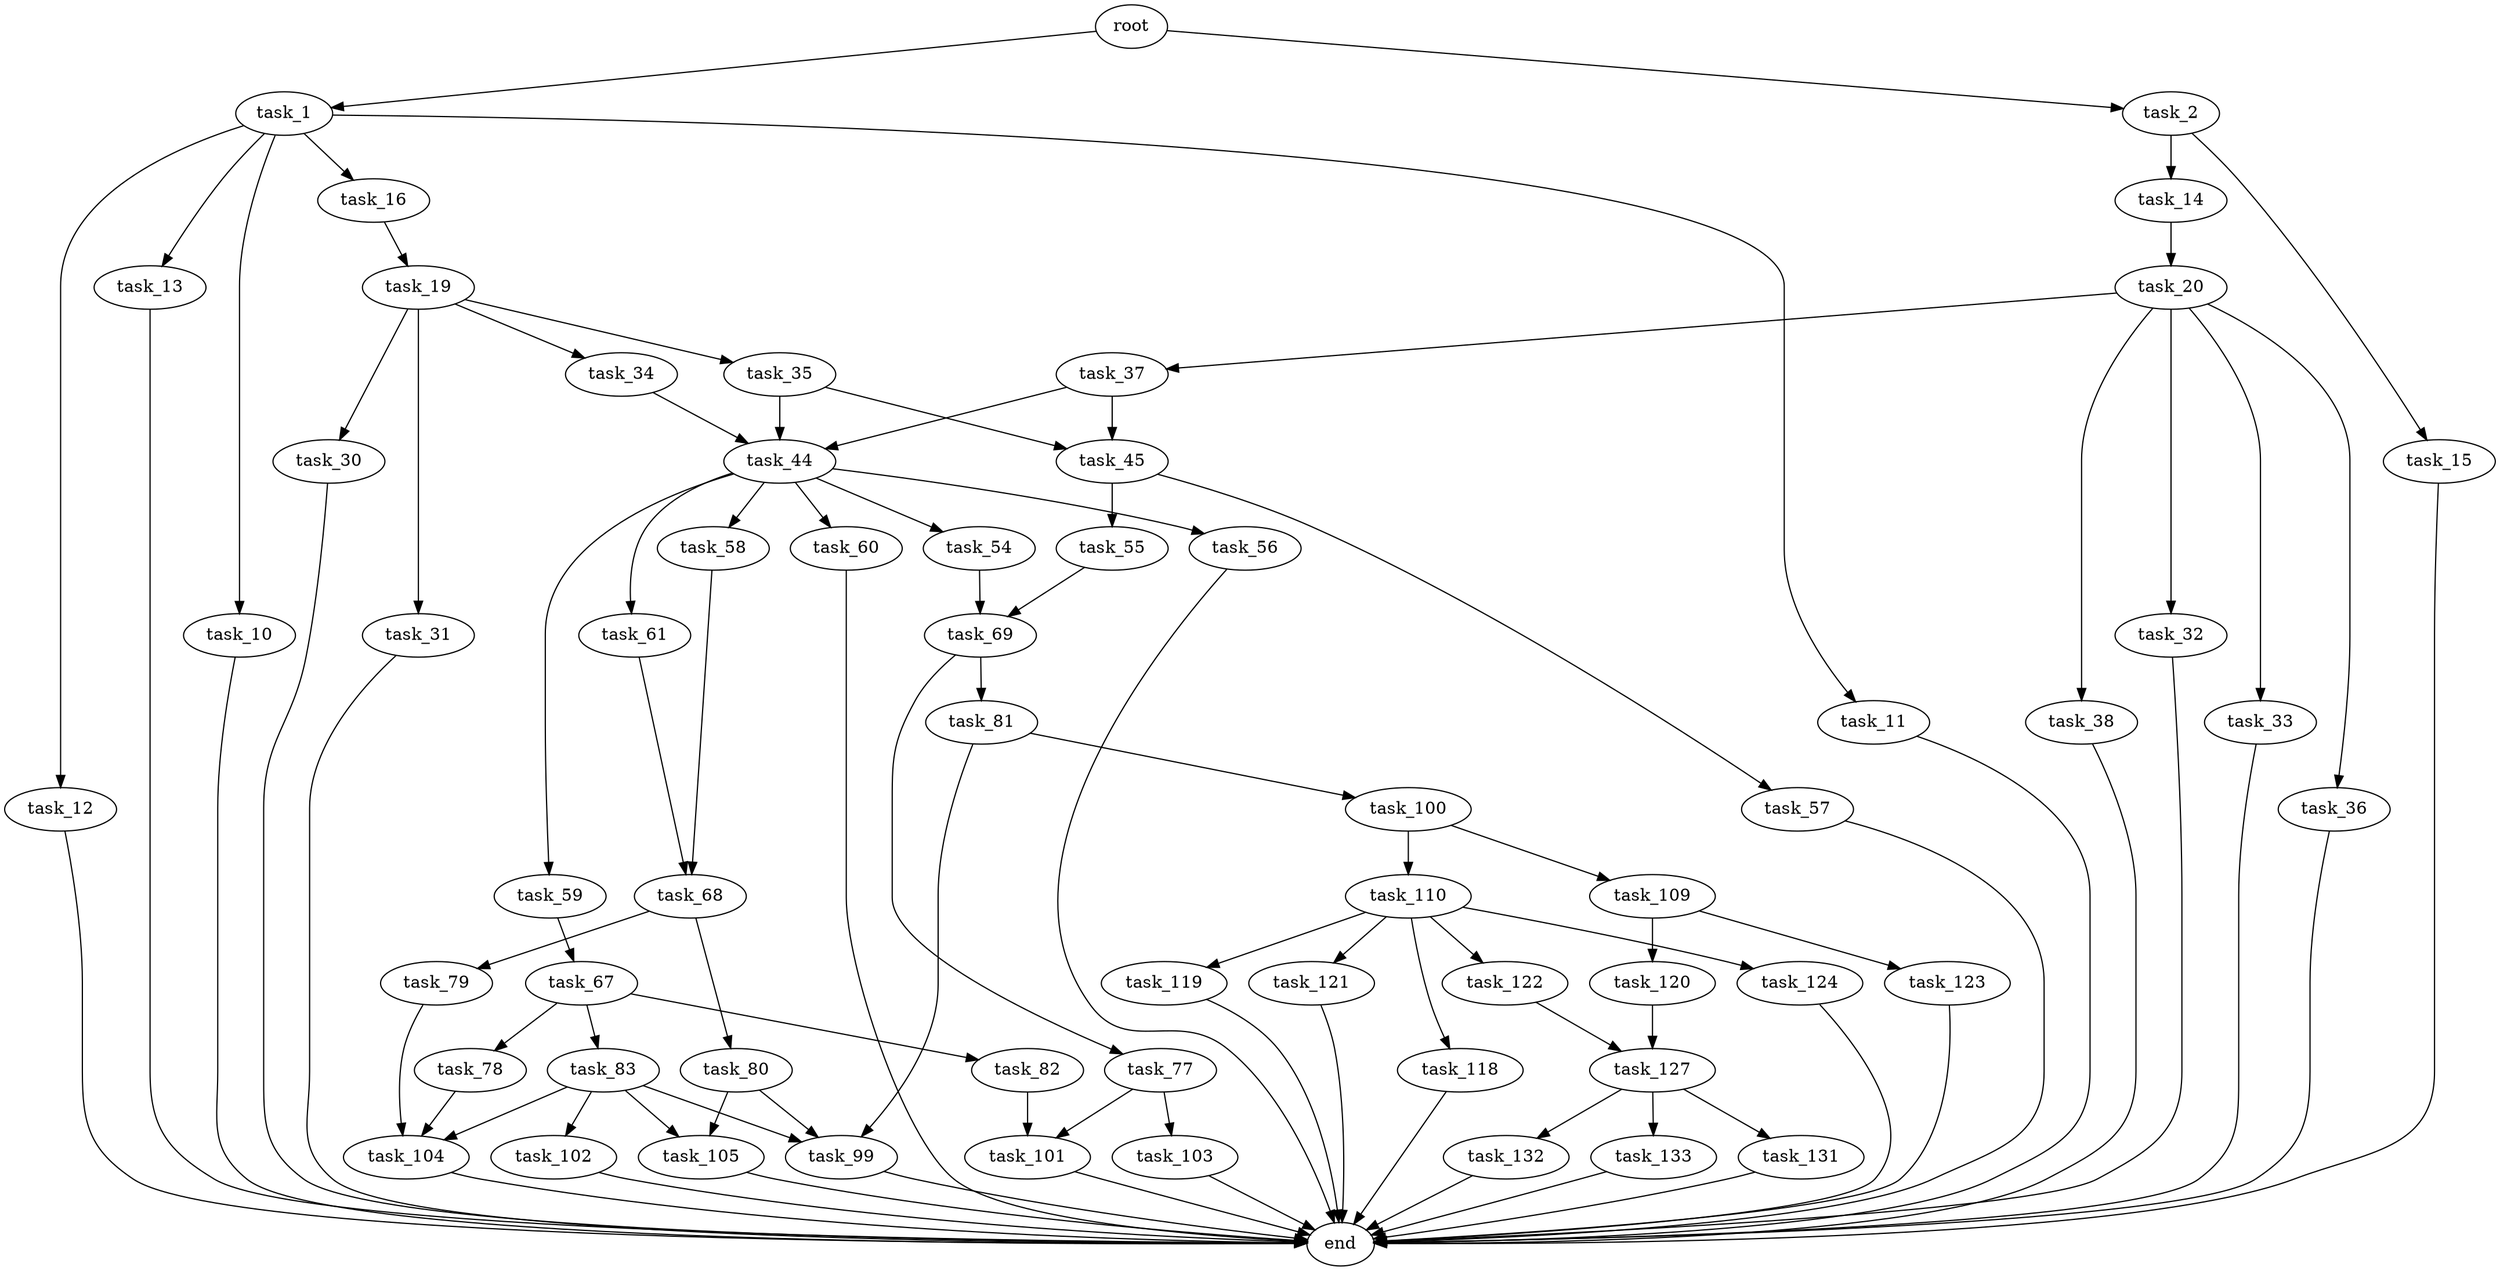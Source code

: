 digraph G {
  root [size="0.000000"];
  task_1 [size="4554787718.000000"];
  task_2 [size="549755813888.000000"];
  task_10 [size="7348580422.000000"];
  task_11 [size="231928233984.000000"];
  task_12 [size="28991029248.000000"];
  task_13 [size="28991029248.000000"];
  task_14 [size="886897002917.000000"];
  task_15 [size="134217728000.000000"];
  task_16 [size="10044491595.000000"];
  task_19 [size="28991029248.000000"];
  task_20 [size="206815239829.000000"];
  task_30 [size="7800052958.000000"];
  task_31 [size="4910351082.000000"];
  task_32 [size="1073741824000.000000"];
  task_33 [size="1336407589641.000000"];
  task_34 [size="134217728000.000000"];
  task_35 [size="368293445632.000000"];
  task_36 [size="1282325022.000000"];
  task_37 [size="8054254332.000000"];
  task_38 [size="292866239672.000000"];
  task_44 [size="102081100762.000000"];
  task_45 [size="3750057274.000000"];
  task_54 [size="134217728000.000000"];
  task_55 [size="1073741824000.000000"];
  task_56 [size="12694859331.000000"];
  task_57 [size="7077466082.000000"];
  task_58 [size="231928233984.000000"];
  task_59 [size="12349629459.000000"];
  task_60 [size="1021905660841.000000"];
  task_61 [size="21949606255.000000"];
  task_67 [size="8589934592.000000"];
  task_68 [size="1012493133247.000000"];
  task_69 [size="134217728000.000000"];
  task_77 [size="8589934592.000000"];
  task_78 [size="33200630340.000000"];
  task_79 [size="241151124654.000000"];
  task_80 [size="43265124205.000000"];
  task_81 [size="1843079275.000000"];
  task_82 [size="261982602305.000000"];
  task_83 [size="1483537571.000000"];
  task_99 [size="8589934592.000000"];
  task_100 [size="368293445632.000000"];
  task_101 [size="8628054513.000000"];
  task_102 [size="10803378289.000000"];
  task_103 [size="562794862074.000000"];
  task_104 [size="160097143277.000000"];
  task_105 [size="18662418621.000000"];
  task_109 [size="782757789696.000000"];
  task_110 [size="3460710642.000000"];
  task_118 [size="9215339562.000000"];
  task_119 [size="368293445632.000000"];
  task_120 [size="37563359359.000000"];
  task_121 [size="8589934592.000000"];
  task_122 [size="91068080744.000000"];
  task_123 [size="521369414120.000000"];
  task_124 [size="185094147554.000000"];
  task_127 [size="3098856302.000000"];
  task_131 [size="63453871428.000000"];
  task_132 [size="183367632222.000000"];
  task_133 [size="368293445632.000000"];
  end [size="0.000000"];

  root -> task_1 [size="1.000000"];
  root -> task_2 [size="1.000000"];
  task_1 -> task_10 [size="75497472.000000"];
  task_1 -> task_11 [size="75497472.000000"];
  task_1 -> task_12 [size="75497472.000000"];
  task_1 -> task_13 [size="75497472.000000"];
  task_1 -> task_16 [size="75497472.000000"];
  task_2 -> task_14 [size="536870912.000000"];
  task_2 -> task_15 [size="536870912.000000"];
  task_10 -> end [size="1.000000"];
  task_11 -> end [size="1.000000"];
  task_12 -> end [size="1.000000"];
  task_13 -> end [size="1.000000"];
  task_14 -> task_20 [size="536870912.000000"];
  task_15 -> end [size="1.000000"];
  task_16 -> task_19 [size="411041792.000000"];
  task_19 -> task_30 [size="75497472.000000"];
  task_19 -> task_31 [size="75497472.000000"];
  task_19 -> task_34 [size="75497472.000000"];
  task_19 -> task_35 [size="75497472.000000"];
  task_20 -> task_32 [size="209715200.000000"];
  task_20 -> task_33 [size="209715200.000000"];
  task_20 -> task_36 [size="209715200.000000"];
  task_20 -> task_37 [size="209715200.000000"];
  task_20 -> task_38 [size="209715200.000000"];
  task_30 -> end [size="1.000000"];
  task_31 -> end [size="1.000000"];
  task_32 -> end [size="1.000000"];
  task_33 -> end [size="1.000000"];
  task_34 -> task_44 [size="209715200.000000"];
  task_35 -> task_44 [size="411041792.000000"];
  task_35 -> task_45 [size="411041792.000000"];
  task_36 -> end [size="1.000000"];
  task_37 -> task_44 [size="411041792.000000"];
  task_37 -> task_45 [size="411041792.000000"];
  task_38 -> end [size="1.000000"];
  task_44 -> task_54 [size="75497472.000000"];
  task_44 -> task_56 [size="75497472.000000"];
  task_44 -> task_58 [size="75497472.000000"];
  task_44 -> task_59 [size="75497472.000000"];
  task_44 -> task_60 [size="75497472.000000"];
  task_44 -> task_61 [size="75497472.000000"];
  task_45 -> task_55 [size="75497472.000000"];
  task_45 -> task_57 [size="75497472.000000"];
  task_54 -> task_69 [size="209715200.000000"];
  task_55 -> task_69 [size="838860800.000000"];
  task_56 -> end [size="1.000000"];
  task_57 -> end [size="1.000000"];
  task_58 -> task_68 [size="301989888.000000"];
  task_59 -> task_67 [size="411041792.000000"];
  task_60 -> end [size="1.000000"];
  task_61 -> task_68 [size="838860800.000000"];
  task_67 -> task_78 [size="33554432.000000"];
  task_67 -> task_82 [size="33554432.000000"];
  task_67 -> task_83 [size="33554432.000000"];
  task_68 -> task_79 [size="679477248.000000"];
  task_68 -> task_80 [size="679477248.000000"];
  task_69 -> task_77 [size="209715200.000000"];
  task_69 -> task_81 [size="209715200.000000"];
  task_77 -> task_101 [size="33554432.000000"];
  task_77 -> task_103 [size="33554432.000000"];
  task_78 -> task_104 [size="838860800.000000"];
  task_79 -> task_104 [size="411041792.000000"];
  task_80 -> task_99 [size="209715200.000000"];
  task_80 -> task_105 [size="209715200.000000"];
  task_81 -> task_99 [size="75497472.000000"];
  task_81 -> task_100 [size="75497472.000000"];
  task_82 -> task_101 [size="209715200.000000"];
  task_83 -> task_99 [size="33554432.000000"];
  task_83 -> task_102 [size="33554432.000000"];
  task_83 -> task_104 [size="33554432.000000"];
  task_83 -> task_105 [size="33554432.000000"];
  task_99 -> end [size="1.000000"];
  task_100 -> task_109 [size="411041792.000000"];
  task_100 -> task_110 [size="411041792.000000"];
  task_101 -> end [size="1.000000"];
  task_102 -> end [size="1.000000"];
  task_103 -> end [size="1.000000"];
  task_104 -> end [size="1.000000"];
  task_105 -> end [size="1.000000"];
  task_109 -> task_120 [size="679477248.000000"];
  task_109 -> task_123 [size="679477248.000000"];
  task_110 -> task_118 [size="75497472.000000"];
  task_110 -> task_119 [size="75497472.000000"];
  task_110 -> task_121 [size="75497472.000000"];
  task_110 -> task_122 [size="75497472.000000"];
  task_110 -> task_124 [size="75497472.000000"];
  task_118 -> end [size="1.000000"];
  task_119 -> end [size="1.000000"];
  task_120 -> task_127 [size="679477248.000000"];
  task_121 -> end [size="1.000000"];
  task_122 -> task_127 [size="75497472.000000"];
  task_123 -> end [size="1.000000"];
  task_124 -> end [size="1.000000"];
  task_127 -> task_131 [size="209715200.000000"];
  task_127 -> task_132 [size="209715200.000000"];
  task_127 -> task_133 [size="209715200.000000"];
  task_131 -> end [size="1.000000"];
  task_132 -> end [size="1.000000"];
  task_133 -> end [size="1.000000"];
}
